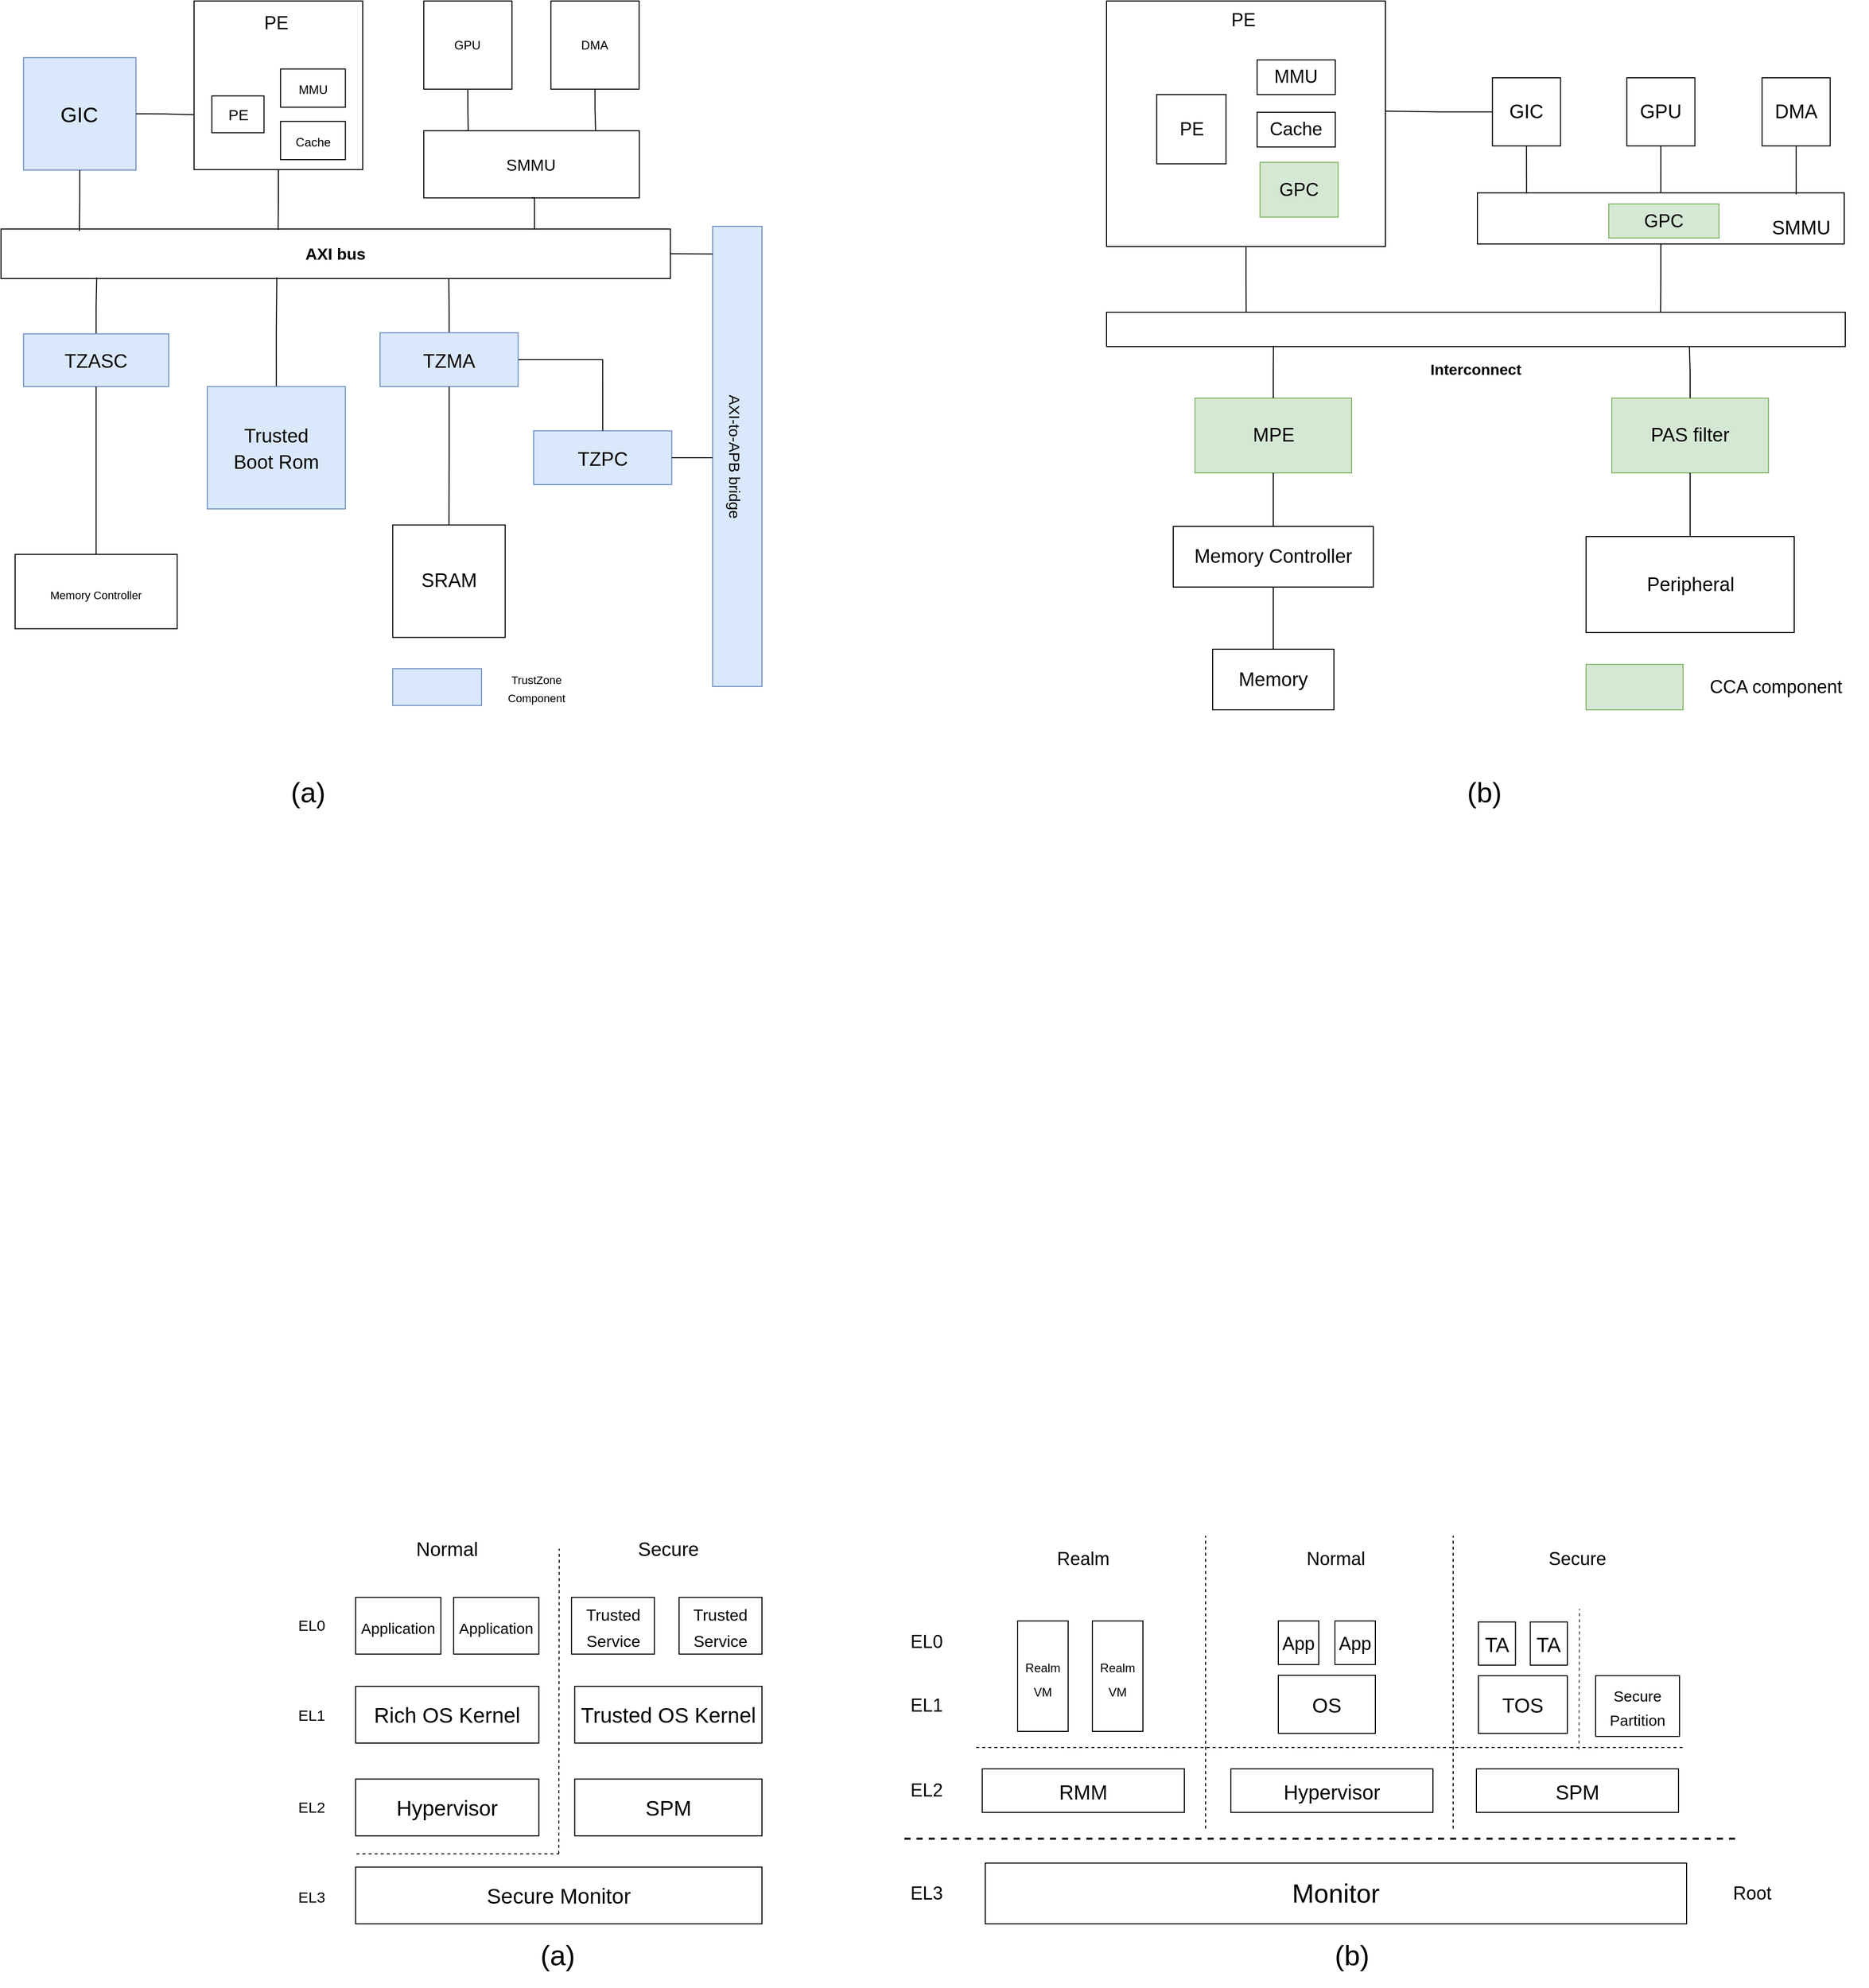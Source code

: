 <mxfile version="18.2.0" type="github">
  <diagram id="nTQAl7wiyWV-2FIzQ1d2" name="Page-1">
    <mxGraphModel dx="2983" dy="192" grid="0" gridSize="10" guides="1" tooltips="1" connect="1" arrows="1" fold="1" page="0" pageScale="1" pageWidth="1200" pageHeight="1920" math="0" shadow="0">
      <root>
        <mxCell id="0" />
        <mxCell id="1" parent="0" />
        <mxCell id="oL8-NduxD8Ij-d9vQsCo-132" value="" style="group" parent="1" vertex="1" connectable="0">
          <mxGeometry x="37" y="2980" width="1498" height="446.01" as="geometry" />
        </mxCell>
        <mxCell id="oL8-NduxD8Ij-d9vQsCo-80" value="" style="group" parent="oL8-NduxD8Ij-d9vQsCo-132" vertex="1" connectable="0">
          <mxGeometry x="607" y="0.01" width="891" height="384" as="geometry" />
        </mxCell>
        <mxCell id="oL8-NduxD8Ij-d9vQsCo-104" value="&lt;font style=&quot;font-size: 18px;&quot;&gt;Root&lt;/font&gt;" style="text;html=1;strokeColor=none;fillColor=none;align=center;verticalAlign=middle;whiteSpace=wrap;rounded=0;fontSize=15;" parent="oL8-NduxD8Ij-d9vQsCo-80" vertex="1">
          <mxGeometry x="803" y="334.371" width="88" height="39.102" as="geometry" />
        </mxCell>
        <mxCell id="oL8-NduxD8Ij-d9vQsCo-131" value="" style="group" parent="oL8-NduxD8Ij-d9vQsCo-80" vertex="1" connectable="0">
          <mxGeometry width="834" height="384" as="geometry" />
        </mxCell>
        <mxCell id="oL8-NduxD8Ij-d9vQsCo-81" value="&lt;font style=&quot;font-size: 26px;&quot;&gt;Monitor&lt;/font&gt;" style="rounded=0;whiteSpace=wrap;html=1;" parent="oL8-NduxD8Ij-d9vQsCo-131" vertex="1">
          <mxGeometry x="88" y="323.843" width="694" height="60.157" as="geometry" />
        </mxCell>
        <mxCell id="oL8-NduxD8Ij-d9vQsCo-82" value="" style="endArrow=none;dashed=1;html=1;rounded=0;fontSize=26;strokeWidth=2;" parent="oL8-NduxD8Ij-d9vQsCo-131" edge="1">
          <mxGeometry width="50" height="50" relative="1" as="geometry">
            <mxPoint x="8" y="299.781" as="sourcePoint" />
            <mxPoint x="834" y="299.781" as="targetPoint" />
          </mxGeometry>
        </mxCell>
        <mxCell id="oL8-NduxD8Ij-d9vQsCo-83" value="" style="endArrow=none;dashed=1;html=1;rounded=0;fontSize=26;" parent="oL8-NduxD8Ij-d9vQsCo-131" edge="1">
          <mxGeometry width="50" height="50" relative="1" as="geometry">
            <mxPoint x="79" y="209.546" as="sourcePoint" />
            <mxPoint x="779" y="209.546" as="targetPoint" />
          </mxGeometry>
        </mxCell>
        <mxCell id="oL8-NduxD8Ij-d9vQsCo-84" value="&lt;font style=&quot;font-size: 20px;&quot;&gt;RMM&lt;/font&gt;" style="rounded=0;whiteSpace=wrap;html=1;fontSize=26;" parent="oL8-NduxD8Ij-d9vQsCo-131" vertex="1">
          <mxGeometry x="85" y="230.601" width="200" height="43.112" as="geometry" />
        </mxCell>
        <mxCell id="oL8-NduxD8Ij-d9vQsCo-85" value="&lt;font style=&quot;font-size: 20px;&quot;&gt;Hypervisor&lt;/font&gt;" style="rounded=0;whiteSpace=wrap;html=1;fontSize=26;" parent="oL8-NduxD8Ij-d9vQsCo-131" vertex="1">
          <mxGeometry x="331" y="230.601" width="200" height="43.112" as="geometry" />
        </mxCell>
        <mxCell id="oL8-NduxD8Ij-d9vQsCo-86" value="&lt;font style=&quot;font-size: 20px;&quot;&gt;SPM&lt;/font&gt;" style="rounded=0;whiteSpace=wrap;html=1;fontSize=26;" parent="oL8-NduxD8Ij-d9vQsCo-131" vertex="1">
          <mxGeometry x="574" y="230.601" width="200" height="43.112" as="geometry" />
        </mxCell>
        <mxCell id="oL8-NduxD8Ij-d9vQsCo-87" value="&lt;font style=&quot;font-size: 12px;&quot;&gt;Realm&lt;br&gt;VM&lt;/font&gt;" style="rounded=0;whiteSpace=wrap;html=1;fontSize=20;" parent="oL8-NduxD8Ij-d9vQsCo-131" vertex="1">
          <mxGeometry x="120" y="84.219" width="50" height="109.285" as="geometry" />
        </mxCell>
        <mxCell id="oL8-NduxD8Ij-d9vQsCo-88" value="&lt;span style=&quot;font-size: 12px;&quot;&gt;Realm&lt;/span&gt;&lt;br style=&quot;font-size: 12px;&quot;&gt;&lt;span style=&quot;font-size: 12px;&quot;&gt;VM&lt;/span&gt;" style="rounded=0;whiteSpace=wrap;html=1;fontSize=20;" parent="oL8-NduxD8Ij-d9vQsCo-131" vertex="1">
          <mxGeometry x="194" y="84.219" width="50" height="109.285" as="geometry" />
        </mxCell>
        <mxCell id="oL8-NduxD8Ij-d9vQsCo-89" value="" style="endArrow=none;dashed=1;html=1;rounded=0;fontSize=20;" parent="oL8-NduxD8Ij-d9vQsCo-131" edge="1">
          <mxGeometry width="50" height="50" relative="1" as="geometry">
            <mxPoint x="551" y="289.755" as="sourcePoint" />
            <mxPoint x="551" as="targetPoint" />
          </mxGeometry>
        </mxCell>
        <mxCell id="oL8-NduxD8Ij-d9vQsCo-90" value="" style="endArrow=none;dashed=1;html=1;rounded=0;fontSize=20;" parent="oL8-NduxD8Ij-d9vQsCo-131" edge="1">
          <mxGeometry width="50" height="50" relative="1" as="geometry">
            <mxPoint x="306" y="289.755" as="sourcePoint" />
            <mxPoint x="306" as="targetPoint" />
          </mxGeometry>
        </mxCell>
        <mxCell id="oL8-NduxD8Ij-d9vQsCo-91" value="" style="group" parent="oL8-NduxD8Ij-d9vQsCo-131" vertex="1" connectable="0">
          <mxGeometry x="378" y="84.219" width="96" height="111.29" as="geometry" />
        </mxCell>
        <mxCell id="oL8-NduxD8Ij-d9vQsCo-92" value="OS" style="rounded=0;whiteSpace=wrap;html=1;fontSize=20;" parent="oL8-NduxD8Ij-d9vQsCo-91" vertex="1">
          <mxGeometry y="53.726" width="96" height="57.564" as="geometry" />
        </mxCell>
        <mxCell id="oL8-NduxD8Ij-d9vQsCo-93" value="&lt;font style=&quot;font-size: 18px;&quot;&gt;App&lt;/font&gt;" style="rounded=0;whiteSpace=wrap;html=1;fontSize=20;" parent="oL8-NduxD8Ij-d9vQsCo-91" vertex="1">
          <mxGeometry width="40.0" height="43.173" as="geometry" />
        </mxCell>
        <mxCell id="oL8-NduxD8Ij-d9vQsCo-94" value="&lt;font style=&quot;font-size: 18px;&quot;&gt;App&lt;/font&gt;" style="rounded=0;whiteSpace=wrap;html=1;fontSize=20;" parent="oL8-NduxD8Ij-d9vQsCo-91" vertex="1">
          <mxGeometry x="56.0" width="40.0" height="43.173" as="geometry" />
        </mxCell>
        <mxCell id="oL8-NduxD8Ij-d9vQsCo-95" value="" style="endArrow=none;dashed=1;html=1;rounded=0;fontSize=12;strokeColor=#4A4A4A;" parent="oL8-NduxD8Ij-d9vQsCo-131" edge="1">
          <mxGeometry width="50" height="50" relative="1" as="geometry">
            <mxPoint x="675.5" y="211.551" as="sourcePoint" />
            <mxPoint x="676" y="72.188" as="targetPoint" />
          </mxGeometry>
        </mxCell>
        <mxCell id="oL8-NduxD8Ij-d9vQsCo-96" value="" style="group" parent="oL8-NduxD8Ij-d9vQsCo-131" vertex="1" connectable="0">
          <mxGeometry x="576" y="85.222" width="88" height="110.287" as="geometry" />
        </mxCell>
        <mxCell id="oL8-NduxD8Ij-d9vQsCo-97" value="TOS" style="rounded=0;whiteSpace=wrap;html=1;fontSize=20;" parent="oL8-NduxD8Ij-d9vQsCo-96" vertex="1">
          <mxGeometry y="53.242" width="88" height="57.045" as="geometry" />
        </mxCell>
        <mxCell id="oL8-NduxD8Ij-d9vQsCo-98" value="TA" style="rounded=0;whiteSpace=wrap;html=1;fontSize=20;" parent="oL8-NduxD8Ij-d9vQsCo-96" vertex="1">
          <mxGeometry width="36.667" height="42.784" as="geometry" />
        </mxCell>
        <mxCell id="oL8-NduxD8Ij-d9vQsCo-99" value="TA" style="rounded=0;whiteSpace=wrap;html=1;fontSize=20;" parent="oL8-NduxD8Ij-d9vQsCo-96" vertex="1">
          <mxGeometry x="51.333" width="36.667" height="42.784" as="geometry" />
        </mxCell>
        <mxCell id="oL8-NduxD8Ij-d9vQsCo-100" value="&lt;font style=&quot;font-size: 15px;&quot;&gt;Secure&lt;br&gt;Partition&lt;/font&gt;" style="rounded=0;whiteSpace=wrap;html=1;fontSize=20;" parent="oL8-NduxD8Ij-d9vQsCo-131" vertex="1">
          <mxGeometry x="692" y="138.36" width="83" height="60.157" as="geometry" />
        </mxCell>
        <mxCell id="oL8-NduxD8Ij-d9vQsCo-101" value="&lt;font style=&quot;font-size: 18px;&quot;&gt;Realm&lt;/font&gt;" style="text;html=1;strokeColor=none;fillColor=none;align=center;verticalAlign=middle;whiteSpace=wrap;rounded=0;fontSize=15;" parent="oL8-NduxD8Ij-d9vQsCo-131" vertex="1">
          <mxGeometry x="141" y="3.008" width="88" height="39.102" as="geometry" />
        </mxCell>
        <mxCell id="oL8-NduxD8Ij-d9vQsCo-102" value="&lt;font style=&quot;font-size: 18px;&quot;&gt;Normal&lt;/font&gt;" style="text;html=1;strokeColor=none;fillColor=none;align=center;verticalAlign=middle;whiteSpace=wrap;rounded=0;fontSize=15;" parent="oL8-NduxD8Ij-d9vQsCo-131" vertex="1">
          <mxGeometry x="391" y="3.008" width="88" height="39.102" as="geometry" />
        </mxCell>
        <mxCell id="oL8-NduxD8Ij-d9vQsCo-103" value="&lt;font style=&quot;font-size: 18px;&quot;&gt;Secure&lt;/font&gt;" style="text;html=1;strokeColor=none;fillColor=none;align=center;verticalAlign=middle;whiteSpace=wrap;rounded=0;fontSize=15;" parent="oL8-NduxD8Ij-d9vQsCo-131" vertex="1">
          <mxGeometry x="630" y="3.008" width="88" height="39.102" as="geometry" />
        </mxCell>
        <mxCell id="oL8-NduxD8Ij-d9vQsCo-105" value="EL3" style="text;html=1;strokeColor=none;fillColor=none;align=center;verticalAlign=middle;whiteSpace=wrap;rounded=0;fontSize=18;" parent="oL8-NduxD8Ij-d9vQsCo-131" vertex="1">
          <mxGeometry y="338.883" width="60" height="30.078" as="geometry" />
        </mxCell>
        <mxCell id="oL8-NduxD8Ij-d9vQsCo-106" value="EL2" style="text;html=1;strokeColor=none;fillColor=none;align=center;verticalAlign=middle;whiteSpace=wrap;rounded=0;fontSize=18;" parent="oL8-NduxD8Ij-d9vQsCo-131" vertex="1">
          <mxGeometry y="237.117" width="60" height="30.078" as="geometry" />
        </mxCell>
        <mxCell id="oL8-NduxD8Ij-d9vQsCo-107" value="EL1" style="text;html=1;strokeColor=none;fillColor=none;align=center;verticalAlign=middle;whiteSpace=wrap;rounded=0;fontSize=18;" parent="oL8-NduxD8Ij-d9vQsCo-131" vertex="1">
          <mxGeometry y="153.399" width="60" height="30.078" as="geometry" />
        </mxCell>
        <mxCell id="oL8-NduxD8Ij-d9vQsCo-108" value="EL0" style="text;html=1;strokeColor=none;fillColor=none;align=center;verticalAlign=middle;whiteSpace=wrap;rounded=0;fontSize=18;" parent="oL8-NduxD8Ij-d9vQsCo-131" vertex="1">
          <mxGeometry y="90.235" width="60" height="30.078" as="geometry" />
        </mxCell>
        <mxCell id="oL8-NduxD8Ij-d9vQsCo-109" value="" style="group" parent="oL8-NduxD8Ij-d9vQsCo-132" vertex="1" connectable="0">
          <mxGeometry width="474" height="384.01" as="geometry" />
        </mxCell>
        <mxCell id="oL8-NduxD8Ij-d9vQsCo-110" value="" style="group" parent="oL8-NduxD8Ij-d9vQsCo-109" vertex="1" connectable="0">
          <mxGeometry x="71.904" width="402.096" height="384.01" as="geometry" />
        </mxCell>
        <mxCell id="oL8-NduxD8Ij-d9vQsCo-111" value="&lt;font style=&quot;font-size: 21px;&quot;&gt;Secure Monitor&lt;/font&gt;" style="rounded=0;whiteSpace=wrap;html=1;" parent="oL8-NduxD8Ij-d9vQsCo-110" vertex="1">
          <mxGeometry y="327.813" width="402.096" height="56.197" as="geometry" />
        </mxCell>
        <mxCell id="oL8-NduxD8Ij-d9vQsCo-112" value="Hypervisor" style="rounded=0;whiteSpace=wrap;html=1;fontSize=21;" parent="oL8-NduxD8Ij-d9vQsCo-110" vertex="1">
          <mxGeometry y="240.708" width="181.337" height="56.197" as="geometry" />
        </mxCell>
        <mxCell id="oL8-NduxD8Ij-d9vQsCo-113" value="" style="endArrow=none;dashed=1;html=1;rounded=0;fontSize=21;" parent="oL8-NduxD8Ij-d9vQsCo-110" edge="1">
          <mxGeometry width="50" height="50" relative="1" as="geometry">
            <mxPoint x="201.048" y="314.701" as="sourcePoint" />
            <mxPoint x="201.466" y="12.783" as="targetPoint" />
          </mxGeometry>
        </mxCell>
        <mxCell id="oL8-NduxD8Ij-d9vQsCo-114" value="SPM" style="rounded=0;whiteSpace=wrap;html=1;fontSize=21;" parent="oL8-NduxD8Ij-d9vQsCo-110" vertex="1">
          <mxGeometry x="216.816" y="240.708" width="185.279" height="56.197" as="geometry" />
        </mxCell>
        <mxCell id="oL8-NduxD8Ij-d9vQsCo-115" value="Rich OS Kernel" style="rounded=0;whiteSpace=wrap;html=1;fontSize=21;" parent="oL8-NduxD8Ij-d9vQsCo-110" vertex="1">
          <mxGeometry y="148.92" width="181.337" height="56.197" as="geometry" />
        </mxCell>
        <mxCell id="oL8-NduxD8Ij-d9vQsCo-116" value="Trusted OS Kernel" style="rounded=0;whiteSpace=wrap;html=1;fontSize=21;" parent="oL8-NduxD8Ij-d9vQsCo-110" vertex="1">
          <mxGeometry x="216.816" y="148.92" width="185.279" height="56.197" as="geometry" />
        </mxCell>
        <mxCell id="oL8-NduxD8Ij-d9vQsCo-117" value="&lt;font style=&quot;font-size: 16px;&quot;&gt;Trusted&lt;br&gt;Service&lt;/font&gt;" style="rounded=0;whiteSpace=wrap;html=1;fontSize=21;" parent="oL8-NduxD8Ij-d9vQsCo-110" vertex="1">
          <mxGeometry x="213.663" y="60.879" width="81.996" height="56.197" as="geometry" />
        </mxCell>
        <mxCell id="oL8-NduxD8Ij-d9vQsCo-118" value="&lt;font style=&quot;font-size: 15px;&quot;&gt;Application&lt;/font&gt;" style="rounded=0;whiteSpace=wrap;html=1;fontSize=21;" parent="oL8-NduxD8Ij-d9vQsCo-110" vertex="1">
          <mxGeometry y="60.879" width="84.361" height="56.197" as="geometry" />
        </mxCell>
        <mxCell id="oL8-NduxD8Ij-d9vQsCo-119" value="" style="endArrow=none;dashed=1;html=1;rounded=0;fontSize=19;" parent="oL8-NduxD8Ij-d9vQsCo-110" edge="1">
          <mxGeometry width="50" height="50" relative="1" as="geometry">
            <mxPoint x="0.788" y="314.701" as="sourcePoint" />
            <mxPoint x="201.048" y="314.701" as="targetPoint" />
          </mxGeometry>
        </mxCell>
        <mxCell id="oL8-NduxD8Ij-d9vQsCo-120" value="Normal" style="text;html=1;strokeColor=none;fillColor=none;align=center;verticalAlign=middle;whiteSpace=wrap;rounded=0;fontSize=19;" parent="oL8-NduxD8Ij-d9vQsCo-110" vertex="1">
          <mxGeometry x="33.11" width="115.11" height="28.098" as="geometry" />
        </mxCell>
        <mxCell id="oL8-NduxD8Ij-d9vQsCo-121" value="Secure" style="text;html=1;strokeColor=none;fillColor=none;align=center;verticalAlign=middle;whiteSpace=wrap;rounded=0;fontSize=19;" parent="oL8-NduxD8Ij-d9vQsCo-110" vertex="1">
          <mxGeometry x="251.903" width="115.11" height="28.098" as="geometry" />
        </mxCell>
        <mxCell id="oL8-NduxD8Ij-d9vQsCo-122" value="&lt;font style=&quot;font-size: 16px;&quot;&gt;Trusted&lt;br&gt;Service&lt;/font&gt;" style="rounded=0;whiteSpace=wrap;html=1;fontSize=21;" parent="oL8-NduxD8Ij-d9vQsCo-110" vertex="1">
          <mxGeometry x="320.1" y="60.879" width="81.996" height="56.197" as="geometry" />
        </mxCell>
        <mxCell id="oL8-NduxD8Ij-d9vQsCo-123" value="&lt;font style=&quot;font-size: 15px;&quot;&gt;Application&lt;/font&gt;" style="rounded=0;whiteSpace=wrap;html=1;fontSize=21;" parent="oL8-NduxD8Ij-d9vQsCo-110" vertex="1">
          <mxGeometry x="96.976" y="60.879" width="84.361" height="56.197" as="geometry" />
        </mxCell>
        <mxCell id="oL8-NduxD8Ij-d9vQsCo-124" value="EL0" style="text;html=1;strokeColor=none;fillColor=none;align=center;verticalAlign=middle;whiteSpace=wrap;rounded=0;fontSize=15;" parent="oL8-NduxD8Ij-d9vQsCo-109" vertex="1">
          <mxGeometry y="72.72" width="56.766" height="31.549" as="geometry" />
        </mxCell>
        <mxCell id="oL8-NduxD8Ij-d9vQsCo-125" value="EL1" style="text;html=1;strokeColor=none;fillColor=none;align=center;verticalAlign=middle;whiteSpace=wrap;rounded=0;fontSize=15;" parent="oL8-NduxD8Ij-d9vQsCo-109" vertex="1">
          <mxGeometry y="161.056" width="56.766" height="31.549" as="geometry" />
        </mxCell>
        <mxCell id="oL8-NduxD8Ij-d9vQsCo-126" value="EL2" style="text;html=1;strokeColor=none;fillColor=none;align=center;verticalAlign=middle;whiteSpace=wrap;rounded=0;fontSize=15;" parent="oL8-NduxD8Ij-d9vQsCo-109" vertex="1">
          <mxGeometry y="252.547" width="56.766" height="31.549" as="geometry" />
        </mxCell>
        <mxCell id="oL8-NduxD8Ij-d9vQsCo-127" value="EL3" style="text;html=1;strokeColor=none;fillColor=none;align=center;verticalAlign=middle;whiteSpace=wrap;rounded=0;fontSize=15;" parent="oL8-NduxD8Ij-d9vQsCo-109" vertex="1">
          <mxGeometry y="340.883" width="56.766" height="31.549" as="geometry" />
        </mxCell>
        <mxCell id="oL8-NduxD8Ij-d9vQsCo-128" value="&lt;font style=&quot;font-size: 28px;&quot;&gt;(a)&lt;/font&gt;" style="text;html=1;strokeColor=none;fillColor=none;align=center;verticalAlign=middle;whiteSpace=wrap;rounded=0;" parent="oL8-NduxD8Ij-d9vQsCo-132" vertex="1">
          <mxGeometry x="205" y="384.01" width="134" height="62" as="geometry" />
        </mxCell>
        <mxCell id="oL8-NduxD8Ij-d9vQsCo-129" value="&lt;font style=&quot;font-size: 28px;&quot;&gt;(b)&lt;/font&gt;" style="text;html=1;strokeColor=none;fillColor=none;align=center;verticalAlign=middle;whiteSpace=wrap;rounded=0;" parent="oL8-NduxD8Ij-d9vQsCo-132" vertex="1">
          <mxGeometry x="991" y="384.01" width="134" height="62" as="geometry" />
        </mxCell>
        <mxCell id="y7YTZnevMv6EzDDF2Gqn-1" value="" style="group" vertex="1" connectable="0" parent="1">
          <mxGeometry x="-242" y="1461" width="1847.5" height="814" as="geometry" />
        </mxCell>
        <mxCell id="oL8-NduxD8Ij-d9vQsCo-77" value="&lt;font style=&quot;font-size: 28px;&quot;&gt;(a)&lt;/font&gt;" style="text;html=1;strokeColor=none;fillColor=none;align=center;verticalAlign=middle;whiteSpace=wrap;rounded=0;" parent="y7YTZnevMv6EzDDF2Gqn-1" vertex="1">
          <mxGeometry x="237" y="752" width="134" height="62" as="geometry" />
        </mxCell>
        <mxCell id="oL8-NduxD8Ij-d9vQsCo-78" value="&lt;font style=&quot;font-size: 28px;&quot;&gt;(b)&lt;/font&gt;" style="text;html=1;strokeColor=none;fillColor=none;align=center;verticalAlign=middle;whiteSpace=wrap;rounded=0;" parent="y7YTZnevMv6EzDDF2Gqn-1" vertex="1">
          <mxGeometry x="1401" y="752" width="134" height="62" as="geometry" />
        </mxCell>
        <mxCell id="oL8-NduxD8Ij-d9vQsCo-39" value="" style="group" parent="y7YTZnevMv6EzDDF2Gqn-1" vertex="1" connectable="0">
          <mxGeometry x="1094" width="276" height="243" as="geometry" />
        </mxCell>
        <mxCell id="oL8-NduxD8Ij-d9vQsCo-40" value="" style="rounded=0;whiteSpace=wrap;html=1;fontSize=18;fillColor=none;" parent="oL8-NduxD8Ij-d9vQsCo-39" vertex="1">
          <mxGeometry width="276" height="243" as="geometry" />
        </mxCell>
        <mxCell id="oL8-NduxD8Ij-d9vQsCo-41" value="PE" style="text;html=1;strokeColor=none;fillColor=none;align=center;verticalAlign=middle;whiteSpace=wrap;rounded=0;fontSize=18;" parent="oL8-NduxD8Ij-d9vQsCo-39" vertex="1">
          <mxGeometry x="106.962" y="5.42" width="57.301" height="27.1" as="geometry" />
        </mxCell>
        <mxCell id="oL8-NduxD8Ij-d9vQsCo-42" value="PE" style="whiteSpace=wrap;html=1;aspect=fixed;fontSize=18;fillColor=none;" parent="oL8-NduxD8Ij-d9vQsCo-39" vertex="1">
          <mxGeometry x="49.661" y="92.593" width="68.555" height="68.555" as="geometry" />
        </mxCell>
        <mxCell id="oL8-NduxD8Ij-d9vQsCo-43" value="MMU" style="rounded=0;whiteSpace=wrap;html=1;fontSize=18;fillColor=none;" parent="oL8-NduxD8Ij-d9vQsCo-39" vertex="1">
          <mxGeometry x="148.983" y="58.267" width="77.356" height="34.327" as="geometry" />
        </mxCell>
        <mxCell id="oL8-NduxD8Ij-d9vQsCo-44" value="GPC" style="rounded=0;whiteSpace=wrap;html=1;fontSize=18;fillColor=#d5e8d4;strokeColor=#82b366;" parent="oL8-NduxD8Ij-d9vQsCo-39" vertex="1">
          <mxGeometry x="151.848" y="159.686" width="77.356" height="54.201" as="geometry" />
        </mxCell>
        <mxCell id="oL8-NduxD8Ij-d9vQsCo-45" value="Cache" style="rounded=0;whiteSpace=wrap;html=1;fontSize=18;fillColor=none;" parent="oL8-NduxD8Ij-d9vQsCo-39" vertex="1">
          <mxGeometry x="148.983" y="110.147" width="77.356" height="34.327" as="geometry" />
        </mxCell>
        <mxCell id="oL8-NduxD8Ij-d9vQsCo-48" value="MPE" style="rounded=0;whiteSpace=wrap;html=1;fontSize=19;fillColor=#d5e8d4;strokeColor=#82b366;" parent="y7YTZnevMv6EzDDF2Gqn-1" vertex="1">
          <mxGeometry x="1181.5" y="393" width="155" height="74" as="geometry" />
        </mxCell>
        <mxCell id="oL8-NduxD8Ij-d9vQsCo-51" value="PAS filter" style="rounded=0;whiteSpace=wrap;html=1;fontSize=19;fillColor=#d5e8d4;strokeColor=#82b366;" parent="y7YTZnevMv6EzDDF2Gqn-1" vertex="1">
          <mxGeometry x="1594" y="393" width="155" height="74" as="geometry" />
        </mxCell>
        <mxCell id="oL8-NduxD8Ij-d9vQsCo-53" value="Memory Controller" style="rounded=0;whiteSpace=wrap;html=1;fontSize=19;" parent="y7YTZnevMv6EzDDF2Gqn-1" vertex="1">
          <mxGeometry x="1160" y="520" width="198" height="60" as="geometry" />
        </mxCell>
        <mxCell id="oL8-NduxD8Ij-d9vQsCo-46" style="edgeStyle=orthogonalEdgeStyle;rounded=0;orthogonalLoop=1;jettySize=auto;html=1;exitX=0.5;exitY=1;exitDx=0;exitDy=0;entryX=0.5;entryY=0;entryDx=0;entryDy=0;fontSize=19;endArrow=none;endFill=0;" parent="y7YTZnevMv6EzDDF2Gqn-1" source="oL8-NduxD8Ij-d9vQsCo-48" target="oL8-NduxD8Ij-d9vQsCo-53" edge="1">
          <mxGeometry relative="1" as="geometry" />
        </mxCell>
        <mxCell id="oL8-NduxD8Ij-d9vQsCo-54" value="Peripheral" style="rounded=0;whiteSpace=wrap;html=1;fontSize=19;" parent="y7YTZnevMv6EzDDF2Gqn-1" vertex="1">
          <mxGeometry x="1568.5" y="530" width="206" height="95" as="geometry" />
        </mxCell>
        <mxCell id="oL8-NduxD8Ij-d9vQsCo-49" style="edgeStyle=orthogonalEdgeStyle;rounded=0;orthogonalLoop=1;jettySize=auto;html=1;exitX=0.5;exitY=1;exitDx=0;exitDy=0;entryX=0.5;entryY=0;entryDx=0;entryDy=0;fontSize=19;endArrow=none;endFill=0;" parent="y7YTZnevMv6EzDDF2Gqn-1" source="oL8-NduxD8Ij-d9vQsCo-51" target="oL8-NduxD8Ij-d9vQsCo-54" edge="1">
          <mxGeometry relative="1" as="geometry" />
        </mxCell>
        <mxCell id="oL8-NduxD8Ij-d9vQsCo-55" value="Memory" style="rounded=0;whiteSpace=wrap;html=1;fontSize=19;" parent="y7YTZnevMv6EzDDF2Gqn-1" vertex="1">
          <mxGeometry x="1199" y="641.5" width="120" height="60" as="geometry" />
        </mxCell>
        <mxCell id="oL8-NduxD8Ij-d9vQsCo-52" style="edgeStyle=orthogonalEdgeStyle;rounded=0;orthogonalLoop=1;jettySize=auto;html=1;exitX=0.5;exitY=1;exitDx=0;exitDy=0;entryX=0.5;entryY=0;entryDx=0;entryDy=0;fontSize=19;endArrow=none;endFill=0;" parent="y7YTZnevMv6EzDDF2Gqn-1" source="oL8-NduxD8Ij-d9vQsCo-53" target="oL8-NduxD8Ij-d9vQsCo-55" edge="1">
          <mxGeometry relative="1" as="geometry" />
        </mxCell>
        <mxCell id="oL8-NduxD8Ij-d9vQsCo-56" value="" style="group" parent="y7YTZnevMv6EzDDF2Gqn-1" vertex="1" connectable="0">
          <mxGeometry x="1461" y="76" width="363" height="167" as="geometry" />
        </mxCell>
        <mxCell id="oL8-NduxD8Ij-d9vQsCo-57" value="" style="rounded=0;whiteSpace=wrap;html=1;fontSize=15;" parent="oL8-NduxD8Ij-d9vQsCo-56" vertex="1">
          <mxGeometry y="113.864" width="363" height="50.606" as="geometry" />
        </mxCell>
        <mxCell id="oL8-NduxD8Ij-d9vQsCo-58" value="GPC" style="rounded=0;whiteSpace=wrap;html=1;fontSize=18;fillColor=#d5e8d4;strokeColor=#82b366;" parent="oL8-NduxD8Ij-d9vQsCo-56" vertex="1">
          <mxGeometry x="129.952" y="124.828" width="109.16" height="33.737" as="geometry" />
        </mxCell>
        <mxCell id="oL8-NduxD8Ij-d9vQsCo-59" value="&lt;font style=&quot;font-size: 19px;&quot;&gt;SMMU&lt;/font&gt;" style="text;html=1;strokeColor=none;fillColor=none;align=center;verticalAlign=middle;whiteSpace=wrap;rounded=0;fontSize=15;" parent="oL8-NduxD8Ij-d9vQsCo-56" vertex="1">
          <mxGeometry x="287.628" y="136.636" width="64.976" height="25.303" as="geometry" />
        </mxCell>
        <mxCell id="oL8-NduxD8Ij-d9vQsCo-60" style="edgeStyle=orthogonalEdgeStyle;rounded=0;orthogonalLoop=1;jettySize=auto;html=1;exitX=0.5;exitY=1;exitDx=0;exitDy=0;entryX=0.134;entryY=0.014;entryDx=0;entryDy=0;entryPerimeter=0;fontSize=19;endArrow=none;endFill=0;" parent="oL8-NduxD8Ij-d9vQsCo-56" source="oL8-NduxD8Ij-d9vQsCo-61" target="oL8-NduxD8Ij-d9vQsCo-57" edge="1">
          <mxGeometry relative="1" as="geometry" />
        </mxCell>
        <mxCell id="oL8-NduxD8Ij-d9vQsCo-61" value="GIC" style="whiteSpace=wrap;html=1;aspect=fixed;fontSize=19;" parent="oL8-NduxD8Ij-d9vQsCo-56" vertex="1">
          <mxGeometry x="14.862" width="67.398" height="67.398" as="geometry" />
        </mxCell>
        <mxCell id="oL8-NduxD8Ij-d9vQsCo-62" style="edgeStyle=orthogonalEdgeStyle;rounded=0;orthogonalLoop=1;jettySize=auto;html=1;exitX=0.5;exitY=1;exitDx=0;exitDy=0;entryX=0.5;entryY=0;entryDx=0;entryDy=0;fontSize=19;endArrow=none;endFill=0;" parent="oL8-NduxD8Ij-d9vQsCo-56" source="oL8-NduxD8Ij-d9vQsCo-63" target="oL8-NduxD8Ij-d9vQsCo-57" edge="1">
          <mxGeometry relative="1" as="geometry" />
        </mxCell>
        <mxCell id="oL8-NduxD8Ij-d9vQsCo-63" value="GPU" style="whiteSpace=wrap;html=1;aspect=fixed;fontSize=19;" parent="oL8-NduxD8Ij-d9vQsCo-56" vertex="1">
          <mxGeometry x="147.846" width="67.398" height="67.398" as="geometry" />
        </mxCell>
        <mxCell id="oL8-NduxD8Ij-d9vQsCo-64" style="edgeStyle=orthogonalEdgeStyle;rounded=0;orthogonalLoop=1;jettySize=auto;html=1;exitX=0.5;exitY=1;exitDx=0;exitDy=0;entryX=0.869;entryY=0.029;entryDx=0;entryDy=0;entryPerimeter=0;fontSize=19;endArrow=none;endFill=0;" parent="oL8-NduxD8Ij-d9vQsCo-56" source="oL8-NduxD8Ij-d9vQsCo-65" target="oL8-NduxD8Ij-d9vQsCo-57" edge="1">
          <mxGeometry relative="1" as="geometry" />
        </mxCell>
        <mxCell id="oL8-NduxD8Ij-d9vQsCo-65" value="DMA" style="whiteSpace=wrap;html=1;aspect=fixed;fontSize=19;" parent="oL8-NduxD8Ij-d9vQsCo-56" vertex="1">
          <mxGeometry x="281.697" width="67.398" height="67.398" as="geometry" />
        </mxCell>
        <mxCell id="oL8-NduxD8Ij-d9vQsCo-66" value="" style="group" parent="y7YTZnevMv6EzDDF2Gqn-1" vertex="1" connectable="0">
          <mxGeometry x="1094" y="308" width="731" height="71" as="geometry" />
        </mxCell>
        <mxCell id="oL8-NduxD8Ij-d9vQsCo-67" value="" style="rounded=0;whiteSpace=wrap;html=1;fontSize=11;" parent="oL8-NduxD8Ij-d9vQsCo-66" vertex="1">
          <mxGeometry width="731" height="34" as="geometry" />
        </mxCell>
        <mxCell id="oL8-NduxD8Ij-d9vQsCo-68" value="&lt;b&gt;&lt;font style=&quot;font-size: 15px;&quot;&gt;Interconnect&lt;/font&gt;&lt;/b&gt;" style="text;html=1;strokeColor=none;fillColor=none;align=center;verticalAlign=middle;whiteSpace=wrap;rounded=0;fontSize=11;" parent="oL8-NduxD8Ij-d9vQsCo-66" vertex="1">
          <mxGeometry x="314.853" y="41" width="101.293" height="30" as="geometry" />
        </mxCell>
        <mxCell id="oL8-NduxD8Ij-d9vQsCo-69" style="edgeStyle=orthogonalEdgeStyle;rounded=0;orthogonalLoop=1;jettySize=auto;html=1;exitX=0;exitY=0.5;exitDx=0;exitDy=0;endArrow=none;endFill=0;" parent="y7YTZnevMv6EzDDF2Gqn-1" source="oL8-NduxD8Ij-d9vQsCo-61" edge="1">
          <mxGeometry relative="1" as="geometry">
            <mxPoint x="1370" y="109" as="targetPoint" />
          </mxGeometry>
        </mxCell>
        <mxCell id="oL8-NduxD8Ij-d9vQsCo-47" style="edgeStyle=orthogonalEdgeStyle;rounded=0;orthogonalLoop=1;jettySize=auto;html=1;exitX=0.5;exitY=0;exitDx=0;exitDy=0;entryX=0.226;entryY=0.977;entryDx=0;entryDy=0;entryPerimeter=0;endArrow=none;endFill=0;" parent="y7YTZnevMv6EzDDF2Gqn-1" source="oL8-NduxD8Ij-d9vQsCo-48" target="oL8-NduxD8Ij-d9vQsCo-67" edge="1">
          <mxGeometry relative="1" as="geometry" />
        </mxCell>
        <mxCell id="oL8-NduxD8Ij-d9vQsCo-70" style="edgeStyle=orthogonalEdgeStyle;rounded=0;orthogonalLoop=1;jettySize=auto;html=1;exitX=0.5;exitY=1;exitDx=0;exitDy=0;entryX=0.189;entryY=0;entryDx=0;entryDy=0;entryPerimeter=0;endArrow=none;endFill=0;" parent="y7YTZnevMv6EzDDF2Gqn-1" source="oL8-NduxD8Ij-d9vQsCo-40" target="oL8-NduxD8Ij-d9vQsCo-67" edge="1">
          <mxGeometry relative="1" as="geometry" />
        </mxCell>
        <mxCell id="oL8-NduxD8Ij-d9vQsCo-50" style="edgeStyle=orthogonalEdgeStyle;rounded=0;orthogonalLoop=1;jettySize=auto;html=1;exitX=0.5;exitY=0;exitDx=0;exitDy=0;entryX=0.789;entryY=0.991;entryDx=0;entryDy=0;entryPerimeter=0;endArrow=none;endFill=0;" parent="y7YTZnevMv6EzDDF2Gqn-1" source="oL8-NduxD8Ij-d9vQsCo-51" target="oL8-NduxD8Ij-d9vQsCo-67" edge="1">
          <mxGeometry relative="1" as="geometry" />
        </mxCell>
        <mxCell id="oL8-NduxD8Ij-d9vQsCo-71" style="edgeStyle=orthogonalEdgeStyle;rounded=0;orthogonalLoop=1;jettySize=auto;html=1;exitX=0.5;exitY=1;exitDx=0;exitDy=0;entryX=0.75;entryY=0;entryDx=0;entryDy=0;endArrow=none;endFill=0;" parent="y7YTZnevMv6EzDDF2Gqn-1" source="oL8-NduxD8Ij-d9vQsCo-57" target="oL8-NduxD8Ij-d9vQsCo-67" edge="1">
          <mxGeometry relative="1" as="geometry" />
        </mxCell>
        <mxCell id="oL8-NduxD8Ij-d9vQsCo-37" value="" style="rounded=0;whiteSpace=wrap;html=1;fillColor=#d5e8d4;strokeColor=#82b366;" parent="y7YTZnevMv6EzDDF2Gqn-1" vertex="1">
          <mxGeometry x="1568.5" y="656.5" width="96" height="45" as="geometry" />
        </mxCell>
        <mxCell id="oL8-NduxD8Ij-d9vQsCo-38" value="&lt;font style=&quot;font-size: 18px;&quot;&gt;CCA component&lt;/font&gt;" style="text;html=1;strokeColor=none;fillColor=none;align=center;verticalAlign=middle;whiteSpace=wrap;rounded=0;" parent="y7YTZnevMv6EzDDF2Gqn-1" vertex="1">
          <mxGeometry x="1664.5" y="646" width="183" height="66" as="geometry" />
        </mxCell>
        <mxCell id="oL8-NduxD8Ij-d9vQsCo-3" value="&lt;font style=&quot;font-size: 21px;&quot;&gt;GIC&lt;/font&gt;" style="whiteSpace=wrap;html=1;aspect=fixed;fillColor=#dae8fc;strokeColor=#6c8ebf;" parent="y7YTZnevMv6EzDDF2Gqn-1" vertex="1">
          <mxGeometry x="22.311" y="56.063" width="111.248" height="111.248" as="geometry" />
        </mxCell>
        <mxCell id="oL8-NduxD8Ij-d9vQsCo-5" value="&lt;font style=&quot;font-size: 16px;&quot;&gt;&lt;b&gt;AXI bus&lt;/b&gt;&lt;/font&gt;" style="rounded=0;whiteSpace=wrap;html=1;" parent="y7YTZnevMv6EzDDF2Gqn-1" vertex="1">
          <mxGeometry y="225.654" width="662.361" height="49.055" as="geometry" />
        </mxCell>
        <mxCell id="oL8-NduxD8Ij-d9vQsCo-1" style="edgeStyle=orthogonalEdgeStyle;rounded=0;orthogonalLoop=1;jettySize=auto;html=1;exitX=0.5;exitY=1;exitDx=0;exitDy=0;entryX=0.117;entryY=0.038;entryDx=0;entryDy=0;entryPerimeter=0;endArrow=none;endFill=0;" parent="y7YTZnevMv6EzDDF2Gqn-1" source="oL8-NduxD8Ij-d9vQsCo-3" target="oL8-NduxD8Ij-d9vQsCo-5" edge="1">
          <mxGeometry relative="1" as="geometry" />
        </mxCell>
        <mxCell id="oL8-NduxD8Ij-d9vQsCo-6" style="edgeStyle=orthogonalEdgeStyle;rounded=0;orthogonalLoop=1;jettySize=auto;html=1;exitX=0.5;exitY=1;exitDx=0;exitDy=0;entryX=0.414;entryY=0.016;entryDx=0;entryDy=0;entryPerimeter=0;endArrow=none;endFill=0;" parent="y7YTZnevMv6EzDDF2Gqn-1" source="oL8-NduxD8Ij-d9vQsCo-7" target="oL8-NduxD8Ij-d9vQsCo-5" edge="1">
          <mxGeometry relative="1" as="geometry" />
        </mxCell>
        <mxCell id="oL8-NduxD8Ij-d9vQsCo-7" value="" style="whiteSpace=wrap;html=1;aspect=fixed;" parent="y7YTZnevMv6EzDDF2Gqn-1" vertex="1">
          <mxGeometry x="191.039" width="166.871" height="166.871" as="geometry" />
        </mxCell>
        <mxCell id="oL8-NduxD8Ij-d9vQsCo-2" style="edgeStyle=orthogonalEdgeStyle;rounded=0;orthogonalLoop=1;jettySize=auto;html=1;exitX=1;exitY=0.5;exitDx=0;exitDy=0;endArrow=none;endFill=0;entryX=-0.004;entryY=0.674;entryDx=0;entryDy=0;entryPerimeter=0;" parent="y7YTZnevMv6EzDDF2Gqn-1" source="oL8-NduxD8Ij-d9vQsCo-3" target="oL8-NduxD8Ij-d9vQsCo-7" edge="1">
          <mxGeometry relative="1" as="geometry">
            <mxPoint x="190" y="112" as="targetPoint" />
          </mxGeometry>
        </mxCell>
        <mxCell id="oL8-NduxD8Ij-d9vQsCo-8" value="" style="group" parent="y7YTZnevMv6EzDDF2Gqn-1" vertex="1" connectable="0">
          <mxGeometry x="418.333" width="213.35" height="194.819" as="geometry" />
        </mxCell>
        <mxCell id="oL8-NduxD8Ij-d9vQsCo-9" style="edgeStyle=orthogonalEdgeStyle;rounded=0;orthogonalLoop=1;jettySize=auto;html=1;exitX=0.5;exitY=1;exitDx=0;exitDy=0;entryX=0.192;entryY=0;entryDx=0;entryDy=0;entryPerimeter=0;fontSize=16;endArrow=none;endFill=0;" parent="oL8-NduxD8Ij-d9vQsCo-8" source="oL8-NduxD8Ij-d9vQsCo-10" target="oL8-NduxD8Ij-d9vQsCo-11" edge="1">
          <mxGeometry relative="1" as="geometry">
            <Array as="points">
              <mxPoint x="44" y="108" />
              <mxPoint x="44" y="108" />
              <mxPoint x="44" y="128" />
            </Array>
          </mxGeometry>
        </mxCell>
        <mxCell id="oL8-NduxD8Ij-d9vQsCo-10" value="GPU" style="whiteSpace=wrap;html=1;aspect=fixed;" parent="oL8-NduxD8Ij-d9vQsCo-8" vertex="1">
          <mxGeometry width="87.287" height="87.287" as="geometry" />
        </mxCell>
        <mxCell id="oL8-NduxD8Ij-d9vQsCo-11" value="SMMU" style="rounded=0;whiteSpace=wrap;html=1;fontSize=16;" parent="oL8-NduxD8Ij-d9vQsCo-8" vertex="1">
          <mxGeometry y="128.403" width="213.35" height="66.416" as="geometry" />
        </mxCell>
        <mxCell id="oL8-NduxD8Ij-d9vQsCo-12" style="edgeStyle=orthogonalEdgeStyle;rounded=0;orthogonalLoop=1;jettySize=auto;html=1;exitX=0.5;exitY=1;exitDx=0;exitDy=0;fontSize=16;endArrow=none;endFill=0;entryX=0.797;entryY=0.002;entryDx=0;entryDy=0;entryPerimeter=0;" parent="oL8-NduxD8Ij-d9vQsCo-8" source="oL8-NduxD8Ij-d9vQsCo-13" target="oL8-NduxD8Ij-d9vQsCo-11" edge="1">
          <mxGeometry relative="1" as="geometry">
            <mxPoint x="170.122" y="127.543" as="targetPoint" />
          </mxGeometry>
        </mxCell>
        <mxCell id="oL8-NduxD8Ij-d9vQsCo-13" value="DMA" style="whiteSpace=wrap;html=1;aspect=fixed;" parent="oL8-NduxD8Ij-d9vQsCo-8" vertex="1">
          <mxGeometry x="125.822" width="87.287" height="87.287" as="geometry" />
        </mxCell>
        <mxCell id="oL8-NduxD8Ij-d9vQsCo-15" value="&lt;font style=&quot;font-size: 19px;&quot;&gt;TZPC&lt;/font&gt;" style="rounded=0;whiteSpace=wrap;html=1;fontSize=21;fillColor=#dae8fc;strokeColor=#6c8ebf;" parent="y7YTZnevMv6EzDDF2Gqn-1" vertex="1">
          <mxGeometry x="527.1" y="425.378" width="136.656" height="53.26" as="geometry" />
        </mxCell>
        <mxCell id="oL8-NduxD8Ij-d9vQsCo-16" value="PE" style="rounded=0;whiteSpace=wrap;html=1;fontSize=15;" parent="y7YTZnevMv6EzDDF2Gqn-1" vertex="1">
          <mxGeometry x="208.651" y="93.906" width="51.594" height="36.441" as="geometry" />
        </mxCell>
        <mxCell id="oL8-NduxD8Ij-d9vQsCo-17" value="&lt;font style=&quot;font-size: 12px;&quot;&gt;MMU&lt;/font&gt;" style="rounded=0;whiteSpace=wrap;html=1;fontSize=15;" parent="y7YTZnevMv6EzDDF2Gqn-1" vertex="1">
          <mxGeometry x="276.63" y="67.276" width="64.144" height="37.843" as="geometry" />
        </mxCell>
        <mxCell id="oL8-NduxD8Ij-d9vQsCo-18" value="&lt;font style=&quot;font-size: 12px;&quot;&gt;Cache&lt;/font&gt;" style="rounded=0;whiteSpace=wrap;html=1;fontSize=15;" parent="y7YTZnevMv6EzDDF2Gqn-1" vertex="1">
          <mxGeometry x="276.63" y="119.134" width="64.144" height="37.843" as="geometry" />
        </mxCell>
        <mxCell id="oL8-NduxD8Ij-d9vQsCo-19" style="edgeStyle=orthogonalEdgeStyle;rounded=0;orthogonalLoop=1;jettySize=auto;html=1;exitX=0.5;exitY=0;exitDx=0;exitDy=0;entryX=0.143;entryY=0.978;entryDx=0;entryDy=0;entryPerimeter=0;endArrow=none;endFill=0;" parent="y7YTZnevMv6EzDDF2Gqn-1" source="oL8-NduxD8Ij-d9vQsCo-20" target="oL8-NduxD8Ij-d9vQsCo-5" edge="1">
          <mxGeometry relative="1" as="geometry" />
        </mxCell>
        <mxCell id="oL8-NduxD8Ij-d9vQsCo-20" value="&lt;font style=&quot;font-size: 19px;&quot;&gt;TZASC&lt;/font&gt;" style="rounded=0;whiteSpace=wrap;html=1;fontSize=21;fillColor=#dae8fc;strokeColor=#6c8ebf;" parent="y7YTZnevMv6EzDDF2Gqn-1" vertex="1">
          <mxGeometry x="22.311" y="329.37" width="143.628" height="52.223" as="geometry" />
        </mxCell>
        <mxCell id="oL8-NduxD8Ij-d9vQsCo-21" value="&lt;font style=&quot;font-size: 11px;&quot;&gt;Memory Controller&lt;/font&gt;" style="rounded=0;whiteSpace=wrap;html=1;fontSize=21;" parent="y7YTZnevMv6EzDDF2Gqn-1" vertex="1">
          <mxGeometry x="13.944" y="547.665" width="160.361" height="73.583" as="geometry" />
        </mxCell>
        <mxCell id="oL8-NduxD8Ij-d9vQsCo-22" style="edgeStyle=orthogonalEdgeStyle;rounded=0;orthogonalLoop=1;jettySize=auto;html=1;exitX=0.5;exitY=1;exitDx=0;exitDy=0;entryX=0.5;entryY=0;entryDx=0;entryDy=0;fontSize=21;endArrow=none;endFill=0;" parent="y7YTZnevMv6EzDDF2Gqn-1" source="oL8-NduxD8Ij-d9vQsCo-20" target="oL8-NduxD8Ij-d9vQsCo-21" edge="1">
          <mxGeometry relative="1" as="geometry" />
        </mxCell>
        <mxCell id="oL8-NduxD8Ij-d9vQsCo-23" style="edgeStyle=orthogonalEdgeStyle;rounded=0;orthogonalLoop=1;jettySize=auto;html=1;exitX=1;exitY=0.5;exitDx=0;exitDy=0;entryX=0.5;entryY=0;entryDx=0;entryDy=0;endArrow=none;endFill=0;" parent="y7YTZnevMv6EzDDF2Gqn-1" source="oL8-NduxD8Ij-d9vQsCo-26" target="oL8-NduxD8Ij-d9vQsCo-15" edge="1">
          <mxGeometry relative="1" as="geometry" />
        </mxCell>
        <mxCell id="oL8-NduxD8Ij-d9vQsCo-24" style="edgeStyle=orthogonalEdgeStyle;rounded=0;orthogonalLoop=1;jettySize=auto;html=1;exitX=0.5;exitY=0;exitDx=0;exitDy=0;entryX=0.669;entryY=1;entryDx=0;entryDy=0;entryPerimeter=0;endArrow=none;endFill=0;" parent="y7YTZnevMv6EzDDF2Gqn-1" source="oL8-NduxD8Ij-d9vQsCo-26" target="oL8-NduxD8Ij-d9vQsCo-5" edge="1">
          <mxGeometry relative="1" as="geometry" />
        </mxCell>
        <mxCell id="oL8-NduxD8Ij-d9vQsCo-26" value="&lt;font style=&quot;font-size: 19px;&quot;&gt;TZMA&lt;/font&gt;" style="rounded=0;whiteSpace=wrap;html=1;fontSize=21;fillColor=#dae8fc;strokeColor=#6c8ebf;" parent="y7YTZnevMv6EzDDF2Gqn-1" vertex="1">
          <mxGeometry x="375.106" y="328.333" width="136.656" height="53.26" as="geometry" />
        </mxCell>
        <mxCell id="oL8-NduxD8Ij-d9vQsCo-27" style="edgeStyle=orthogonalEdgeStyle;rounded=0;orthogonalLoop=1;jettySize=auto;html=1;exitX=0.5;exitY=0;exitDx=0;exitDy=0;entryX=0.412;entryY=0.978;entryDx=0;entryDy=0;entryPerimeter=0;endArrow=none;endFill=0;" parent="y7YTZnevMv6EzDDF2Gqn-1" source="oL8-NduxD8Ij-d9vQsCo-28" target="oL8-NduxD8Ij-d9vQsCo-5" edge="1">
          <mxGeometry relative="1" as="geometry" />
        </mxCell>
        <mxCell id="oL8-NduxD8Ij-d9vQsCo-28" value="&lt;font style=&quot;font-size: 19px;&quot;&gt;Trusted&lt;br&gt;Boot Rom&lt;br&gt;&lt;/font&gt;" style="rounded=0;whiteSpace=wrap;html=1;fontSize=21;fillColor=#dae8fc;strokeColor=#6c8ebf;" parent="y7YTZnevMv6EzDDF2Gqn-1" vertex="1">
          <mxGeometry x="204.119" y="381.593" width="136.656" height="121.082" as="geometry" />
        </mxCell>
        <mxCell id="oL8-NduxD8Ij-d9vQsCo-29" value="SRAM" style="whiteSpace=wrap;html=1;aspect=fixed;fontSize=19;" parent="y7YTZnevMv6EzDDF2Gqn-1" vertex="1">
          <mxGeometry x="387.656" y="518.583" width="111.248" height="111.248" as="geometry" />
        </mxCell>
        <mxCell id="oL8-NduxD8Ij-d9vQsCo-25" style="edgeStyle=orthogonalEdgeStyle;rounded=0;orthogonalLoop=1;jettySize=auto;html=1;entryX=0.5;entryY=0;entryDx=0;entryDy=0;endArrow=none;endFill=0;" parent="y7YTZnevMv6EzDDF2Gqn-1" source="oL8-NduxD8Ij-d9vQsCo-26" target="oL8-NduxD8Ij-d9vQsCo-29" edge="1">
          <mxGeometry relative="1" as="geometry" />
        </mxCell>
        <mxCell id="oL8-NduxD8Ij-d9vQsCo-30" value="" style="group" parent="y7YTZnevMv6EzDDF2Gqn-1" vertex="1" connectable="0">
          <mxGeometry x="704.19" y="223" width="48.81" height="455.36" as="geometry" />
        </mxCell>
        <mxCell id="oL8-NduxD8Ij-d9vQsCo-31" value="" style="rounded=0;whiteSpace=wrap;html=1;fontSize=21;direction=south;fillColor=#dae8fc;strokeColor=#6c8ebf;" parent="oL8-NduxD8Ij-d9vQsCo-30" vertex="1">
          <mxGeometry width="48.81" height="455.36" as="geometry" />
        </mxCell>
        <mxCell id="oL8-NduxD8Ij-d9vQsCo-32" value="&lt;font style=&quot;font-size: 15px;&quot;&gt;AXI-to-APB bridge&lt;/font&gt;" style="text;html=1;strokeColor=none;fillColor=none;align=center;verticalAlign=middle;whiteSpace=wrap;rounded=0;fontSize=21;rotation=90;" parent="oL8-NduxD8Ij-d9vQsCo-30" vertex="1">
          <mxGeometry x="-178.505" y="207.162" width="405.82" height="41.035" as="geometry" />
        </mxCell>
        <mxCell id="oL8-NduxD8Ij-d9vQsCo-4" style="edgeStyle=orthogonalEdgeStyle;rounded=0;orthogonalLoop=1;jettySize=auto;html=1;exitX=1;exitY=0.5;exitDx=0;exitDy=0;entryX=0.06;entryY=0.997;entryDx=0;entryDy=0;entryPerimeter=0;endArrow=none;endFill=0;" parent="y7YTZnevMv6EzDDF2Gqn-1" source="oL8-NduxD8Ij-d9vQsCo-5" target="oL8-NduxD8Ij-d9vQsCo-31" edge="1">
          <mxGeometry relative="1" as="geometry" />
        </mxCell>
        <mxCell id="oL8-NduxD8Ij-d9vQsCo-33" value="" style="group" parent="y7YTZnevMv6EzDDF2Gqn-1" vertex="1" connectable="0">
          <mxGeometry x="387.656" y="657.973" width="230.083" height="42.047" as="geometry" />
        </mxCell>
        <mxCell id="oL8-NduxD8Ij-d9vQsCo-34" value="" style="rounded=0;whiteSpace=wrap;html=1;fontSize=15;fillColor=#dae8fc;strokeColor=#6c8ebf;" parent="oL8-NduxD8Ij-d9vQsCo-33" vertex="1">
          <mxGeometry y="2.803" width="87.85" height="36.441" as="geometry" />
        </mxCell>
        <mxCell id="oL8-NduxD8Ij-d9vQsCo-35" value="&lt;font style=&quot;font-size: 11px;&quot;&gt;TrustZone &lt;br&gt;Component&lt;/font&gt;" style="text;html=1;strokeColor=none;fillColor=none;align=center;verticalAlign=middle;whiteSpace=wrap;rounded=0;fontSize=15;" parent="oL8-NduxD8Ij-d9vQsCo-33" vertex="1">
          <mxGeometry x="55.778" width="174.306" height="42.047" as="geometry" />
        </mxCell>
        <mxCell id="oL8-NduxD8Ij-d9vQsCo-14" style="edgeStyle=orthogonalEdgeStyle;rounded=0;orthogonalLoop=1;jettySize=auto;html=1;exitX=1;exitY=0.5;exitDx=0;exitDy=0;endArrow=none;endFill=0;" parent="y7YTZnevMv6EzDDF2Gqn-1" source="oL8-NduxD8Ij-d9vQsCo-15" edge="1">
          <mxGeometry relative="1" as="geometry">
            <mxPoint x="697" y="452" as="targetPoint" />
            <Array as="points">
              <mxPoint x="704" y="452" />
            </Array>
          </mxGeometry>
        </mxCell>
        <mxCell id="oL8-NduxD8Ij-d9vQsCo-36" style="edgeStyle=orthogonalEdgeStyle;rounded=0;orthogonalLoop=1;jettySize=auto;html=1;exitX=0.5;exitY=1;exitDx=0;exitDy=0;entryX=0.797;entryY=0.01;entryDx=0;entryDy=0;entryPerimeter=0;endArrow=none;endFill=0;" parent="y7YTZnevMv6EzDDF2Gqn-1" source="oL8-NduxD8Ij-d9vQsCo-11" target="oL8-NduxD8Ij-d9vQsCo-5" edge="1">
          <mxGeometry relative="1" as="geometry" />
        </mxCell>
        <mxCell id="oL8-NduxD8Ij-d9vQsCo-76" value="PE" style="text;html=1;strokeColor=none;fillColor=none;align=center;verticalAlign=middle;whiteSpace=wrap;rounded=0;fontSize=18;" parent="y7YTZnevMv6EzDDF2Gqn-1" vertex="1">
          <mxGeometry x="243.792" y="8.0" width="57.301" height="27.1" as="geometry" />
        </mxCell>
      </root>
    </mxGraphModel>
  </diagram>
</mxfile>
